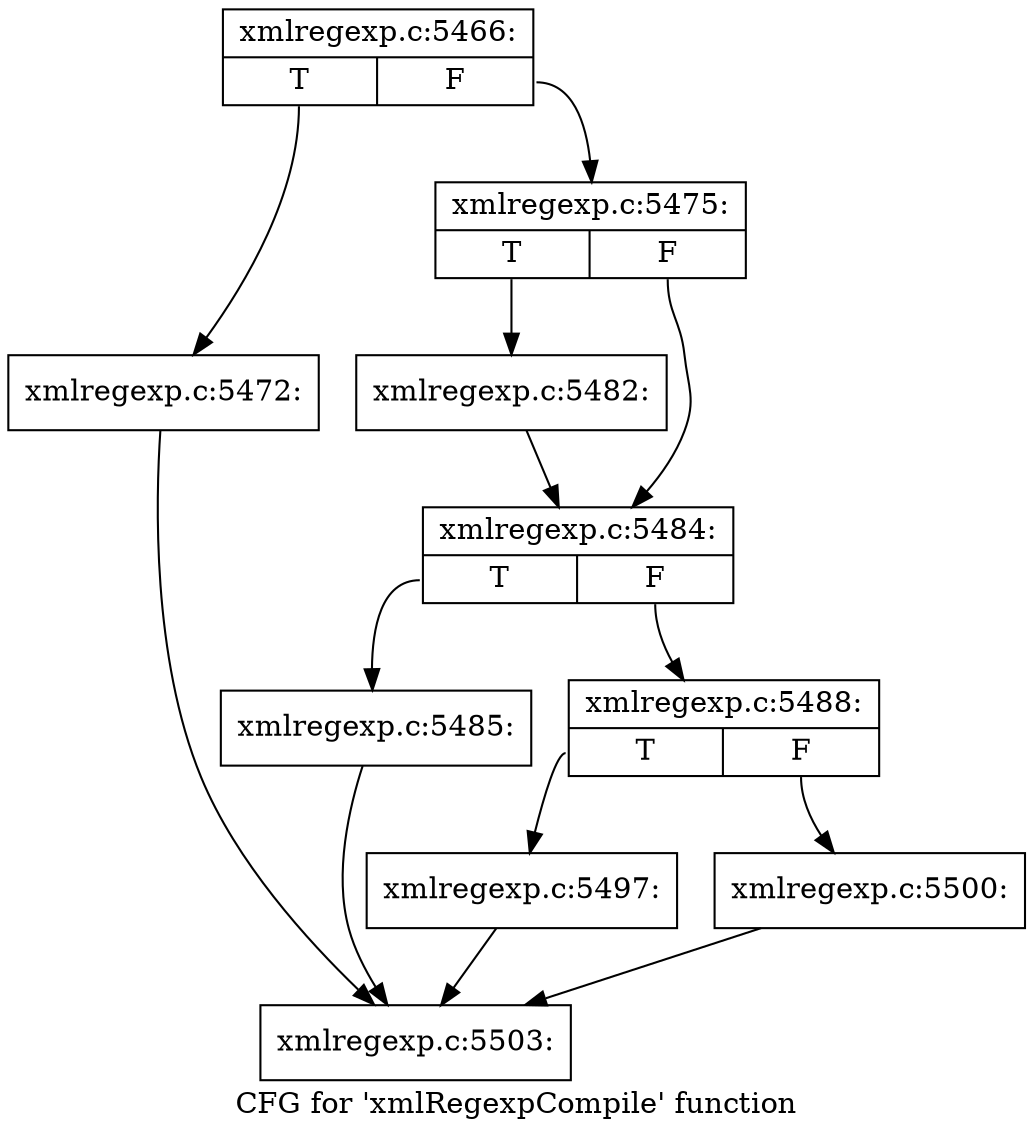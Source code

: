digraph "CFG for 'xmlRegexpCompile' function" {
	label="CFG for 'xmlRegexpCompile' function";

	Node0x563d9d39c3e0 [shape=record,label="{xmlregexp.c:5466:|{<s0>T|<s1>F}}"];
	Node0x563d9d39c3e0:s0 -> Node0x563d9d580fa0;
	Node0x563d9d39c3e0:s1 -> Node0x563d9d580ff0;
	Node0x563d9d580fa0 [shape=record,label="{xmlregexp.c:5472:}"];
	Node0x563d9d580fa0 -> Node0x563d9d5742a0;
	Node0x563d9d580ff0 [shape=record,label="{xmlregexp.c:5475:|{<s0>T|<s1>F}}"];
	Node0x563d9d580ff0:s0 -> Node0x563d9d582330;
	Node0x563d9d580ff0:s1 -> Node0x563d9d582380;
	Node0x563d9d582330 [shape=record,label="{xmlregexp.c:5482:}"];
	Node0x563d9d582330 -> Node0x563d9d582380;
	Node0x563d9d582380 [shape=record,label="{xmlregexp.c:5484:|{<s0>T|<s1>F}}"];
	Node0x563d9d582380:s0 -> Node0x563d9d580810;
	Node0x563d9d582380:s1 -> Node0x563d9d580cd0;
	Node0x563d9d580810 [shape=record,label="{xmlregexp.c:5485:}"];
	Node0x563d9d580810 -> Node0x563d9d5742a0;
	Node0x563d9d580cd0 [shape=record,label="{xmlregexp.c:5488:|{<s0>T|<s1>F}}"];
	Node0x563d9d580cd0:s0 -> Node0x563d9d58a950;
	Node0x563d9d580cd0:s1 -> Node0x563d9d58a9a0;
	Node0x563d9d58a950 [shape=record,label="{xmlregexp.c:5497:}"];
	Node0x563d9d58a950 -> Node0x563d9d5742a0;
	Node0x563d9d58a9a0 [shape=record,label="{xmlregexp.c:5500:}"];
	Node0x563d9d58a9a0 -> Node0x563d9d5742a0;
	Node0x563d9d5742a0 [shape=record,label="{xmlregexp.c:5503:}"];
}
